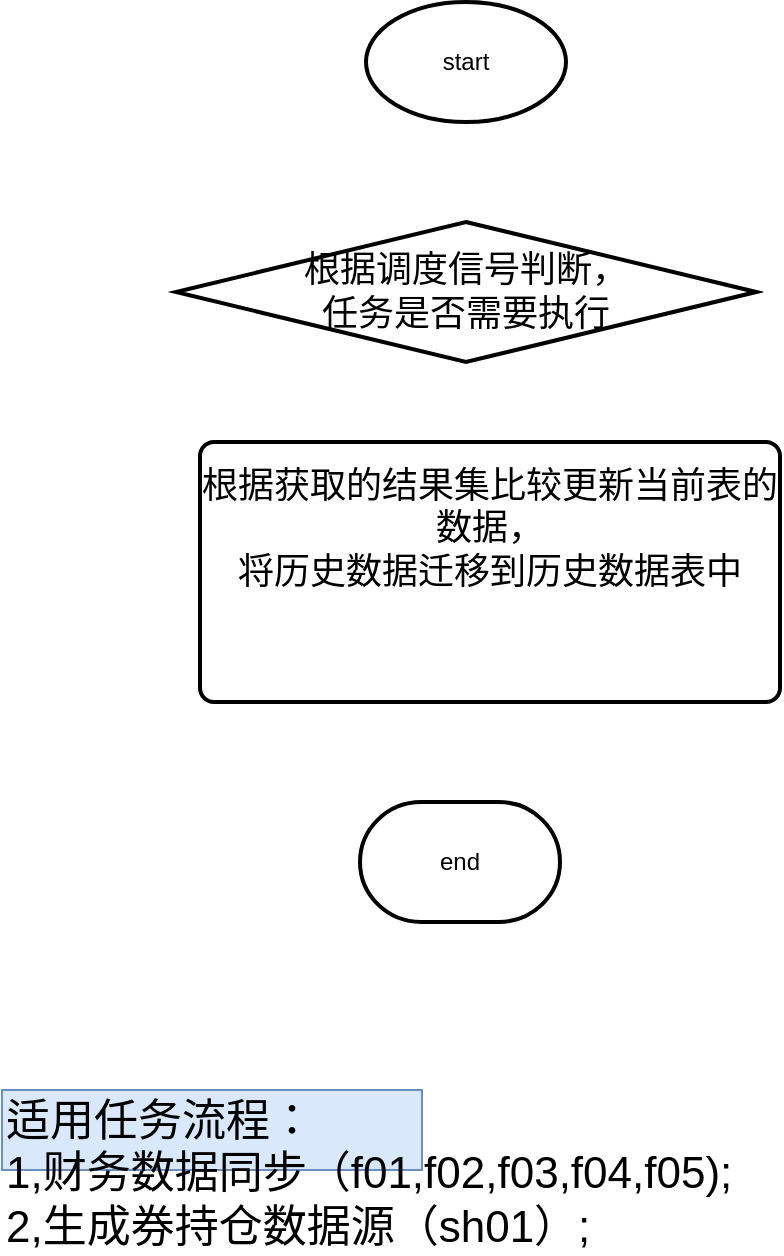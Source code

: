 <mxfile version="10.7.7" type="github"><diagram id="CbKFdTX_EYIRgnpVTm_d" name="Page-1"><mxGraphModel dx="1394" dy="764" grid="1" gridSize="10" guides="1" tooltips="1" connect="1" arrows="1" fold="1" page="1" pageScale="1" pageWidth="827" pageHeight="1169" math="0" shadow="0"><root><mxCell id="0"/><mxCell id="1" parent="0"/><mxCell id="mzEmDTqciLKnz5UOvd4k-1" value="start" style="strokeWidth=2;html=1;shape=mxgraph.flowchart.start_1;whiteSpace=wrap;" parent="1" vertex="1"><mxGeometry x="363" y="20" width="100" height="60" as="geometry"/></mxCell><mxCell id="mzEmDTqciLKnz5UOvd4k-5" value="&lt;font style=&quot;font-size: 18px&quot;&gt;根据调度信号判断，&lt;br&gt;任务是否需要执行&lt;/font&gt;&lt;br&gt;" style="strokeWidth=2;html=1;shape=mxgraph.flowchart.decision;whiteSpace=wrap;" parent="1" vertex="1"><mxGeometry x="268" y="130" width="290" height="70" as="geometry"/></mxCell><mxCell id="mzEmDTqciLKnz5UOvd4k-7" value="end" style="strokeWidth=2;html=1;shape=mxgraph.flowchart.terminator;whiteSpace=wrap;" parent="1" vertex="1"><mxGeometry x="360" y="420" width="100" height="60" as="geometry"/></mxCell><mxCell id="Jgh8bQ7kJmYyE1crUZYI-1" value="根据获取的结果集比较更新当前表的数据，&lt;br&gt;将历史数据迁移到历史数据表中&lt;br style=&quot;font-size: 18px&quot;&gt;&lt;br style=&quot;font-size: 18px&quot;&gt;&lt;br style=&quot;font-size: 18px&quot;&gt;" style="rounded=1;whiteSpace=wrap;html=1;absoluteArcSize=1;arcSize=14;strokeWidth=2;fontSize=18;" vertex="1" parent="1"><mxGeometry x="280" y="240" width="290" height="130" as="geometry"/></mxCell><mxCell id="Jgh8bQ7kJmYyE1crUZYI-12" value="适用任务流程：&lt;br style=&quot;font-size: 22px;&quot;&gt;1,财务数据同步（f01,f02,f03,f04,f05);&lt;br style=&quot;font-size: 22px;&quot;&gt;2,生成券持仓数据源（sh01）;&lt;br style=&quot;font-size: 22px;&quot;&gt;" style="text;html=1;resizable=0;points=[];autosize=1;align=left;verticalAlign=top;spacingTop=-4;fillColor=#dae8fc;strokeColor=#6c8ebf;fontSize=22;" vertex="1" parent="1"><mxGeometry x="181" y="564" width="210" height="40" as="geometry"/></mxCell></root></mxGraphModel></diagram></mxfile>